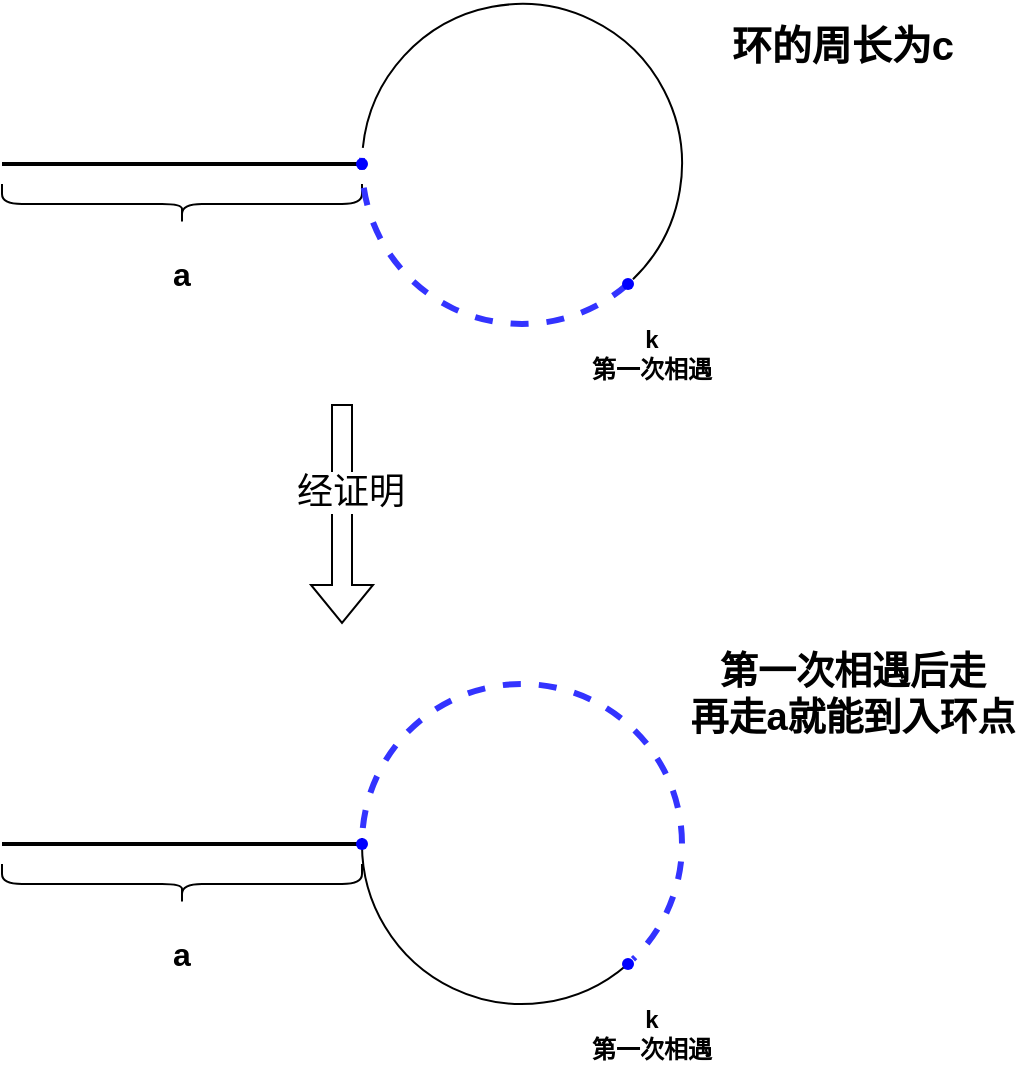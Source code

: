 <mxfile version="28.2.5">
  <diagram name="2025-09-25-leetcode142" id="wM9bkoCLA1ZFmSEGqgz8">
    <mxGraphModel dx="921" dy="648" grid="1" gridSize="10" guides="1" tooltips="1" connect="1" arrows="1" fold="1" page="1" pageScale="1" pageWidth="827" pageHeight="1169" math="0" shadow="0">
      <root>
        <mxCell id="0" />
        <mxCell id="1" parent="0" />
        <mxCell id="cbJ7Jyv4pSiHciOKe6jz-2" value="" style="endArrow=none;html=1;rounded=0;strokeWidth=2;" parent="1" edge="1" source="ODd9p4FdOgnoxXr5NpWe-12">
          <mxGeometry width="50" height="50" relative="1" as="geometry">
            <mxPoint x="180" y="280" as="sourcePoint" />
            <mxPoint x="360" y="280" as="targetPoint" />
          </mxGeometry>
        </mxCell>
        <mxCell id="cbJ7Jyv4pSiHciOKe6jz-3" value="" style="shape=curlyBracket;whiteSpace=wrap;html=1;rounded=1;flipH=1;labelPosition=right;verticalLabelPosition=middle;align=left;verticalAlign=middle;rotation=90;strokeWidth=1;" parent="1" vertex="1">
          <mxGeometry x="260" y="210" width="20" height="180" as="geometry" />
        </mxCell>
        <mxCell id="cbJ7Jyv4pSiHciOKe6jz-4" value="a" style="text;html=1;align=center;verticalAlign=middle;whiteSpace=wrap;rounded=0;fontStyle=1;fontSize=16;" parent="1" vertex="1">
          <mxGeometry x="240" y="320" width="60" height="30" as="geometry" />
        </mxCell>
        <mxCell id="cbJ7Jyv4pSiHciOKe6jz-8" value="" style="verticalLabelPosition=bottom;verticalAlign=top;html=1;shape=mxgraph.basic.arc;startAngle=0.386;endAngle=0.756;dashed=1;strokeWidth=3;strokeColor=light-dark(#3333FF,#EDEDED);" parent="1" vertex="1">
          <mxGeometry x="360" y="200" width="160" height="160" as="geometry" />
        </mxCell>
        <mxCell id="cbJ7Jyv4pSiHciOKe6jz-11" value="" style="verticalLabelPosition=bottom;verticalAlign=top;html=1;shape=mxgraph.basic.arc;startAngle=0.766;endAngle=0.378;strokeWidth=1;" parent="1" vertex="1">
          <mxGeometry x="360" y="200" width="160" height="160" as="geometry" />
        </mxCell>
        <mxCell id="cbJ7Jyv4pSiHciOKe6jz-12" value="k&lt;br&gt;&lt;div&gt;第一次相遇&lt;/div&gt;" style="text;html=1;align=center;verticalAlign=middle;whiteSpace=wrap;rounded=0;fontStyle=1" parent="1" vertex="1">
          <mxGeometry x="470" y="360" width="70" height="30" as="geometry" />
        </mxCell>
        <mxCell id="cbJ7Jyv4pSiHciOKe6jz-13" value="" style="shape=waypoint;sketch=0;fillStyle=solid;size=6;pointerEvents=1;points=[];fillColor=none;resizable=0;rotatable=0;perimeter=centerPerimeter;snapToPoint=1;strokeColor=light-dark(#0000FF,#EDEDED);fontSize=15;" parent="1" vertex="1">
          <mxGeometry x="483" y="330" width="20" height="20" as="geometry" />
        </mxCell>
        <mxCell id="cbJ7Jyv4pSiHciOKe6jz-14" value="&lt;font&gt;环的周长为c&lt;/font&gt;" style="text;strokeColor=none;fillColor=none;html=1;fontSize=20;fontStyle=1;verticalAlign=middle;align=center;" parent="1" vertex="1">
          <mxGeometry x="550" y="200" width="100" height="40" as="geometry" />
        </mxCell>
        <mxCell id="ODd9p4FdOgnoxXr5NpWe-1" value="" style="endArrow=none;html=1;rounded=0;strokeWidth=2;" edge="1" parent="1">
          <mxGeometry width="50" height="50" relative="1" as="geometry">
            <mxPoint x="180" y="620" as="sourcePoint" />
            <mxPoint x="360" y="620" as="targetPoint" />
          </mxGeometry>
        </mxCell>
        <mxCell id="ODd9p4FdOgnoxXr5NpWe-2" value="" style="shape=curlyBracket;whiteSpace=wrap;html=1;rounded=1;flipH=1;labelPosition=right;verticalLabelPosition=middle;align=left;verticalAlign=middle;rotation=90;" vertex="1" parent="1">
          <mxGeometry x="260" y="550" width="20" height="180" as="geometry" />
        </mxCell>
        <mxCell id="ODd9p4FdOgnoxXr5NpWe-3" value="a" style="text;html=1;align=center;verticalAlign=middle;whiteSpace=wrap;rounded=0;fontStyle=1;fontSize=16;" vertex="1" parent="1">
          <mxGeometry x="240" y="660" width="60" height="30" as="geometry" />
        </mxCell>
        <mxCell id="ODd9p4FdOgnoxXr5NpWe-4" value="" style="verticalLabelPosition=bottom;verticalAlign=top;html=1;shape=mxgraph.basic.arc;startAngle=0.386;endAngle=0.756;strokeWidth=1;strokeColor=light-dark(#000000,#EDEDED);" vertex="1" parent="1">
          <mxGeometry x="360" y="540" width="160" height="160" as="geometry" />
        </mxCell>
        <mxCell id="ODd9p4FdOgnoxXr5NpWe-5" value="" style="verticalLabelPosition=bottom;verticalAlign=top;html=1;shape=mxgraph.basic.arc;startAngle=0.766;endAngle=0.378;strokeWidth=3;strokeColor=#3333FF;fillColor=#f5f5f5;fillStyle=hatch;fontColor=#333333;dashed=1;" vertex="1" parent="1">
          <mxGeometry x="360" y="540" width="160" height="160" as="geometry" />
        </mxCell>
        <mxCell id="ODd9p4FdOgnoxXr5NpWe-6" value="k&lt;br&gt;&lt;div&gt;第一次相遇&lt;/div&gt;" style="text;html=1;align=center;verticalAlign=middle;whiteSpace=wrap;rounded=0;fontStyle=1" vertex="1" parent="1">
          <mxGeometry x="470" y="700" width="70" height="30" as="geometry" />
        </mxCell>
        <mxCell id="ODd9p4FdOgnoxXr5NpWe-7" value="" style="shape=waypoint;sketch=0;fillStyle=solid;size=6;pointerEvents=1;points=[];fillColor=none;resizable=0;rotatable=0;perimeter=centerPerimeter;snapToPoint=1;strokeColor=light-dark(#0000FF,#EDEDED);fontSize=15;" vertex="1" parent="1">
          <mxGeometry x="483" y="670" width="20" height="20" as="geometry" />
        </mxCell>
        <mxCell id="ODd9p4FdOgnoxXr5NpWe-8" value="&lt;span&gt;第一次相遇后走&lt;br&gt;再走a就能到入环点&lt;/span&gt;" style="text;strokeColor=none;fillColor=none;html=1;fontSize=19;fontStyle=1;verticalAlign=middle;align=center;" vertex="1" parent="1">
          <mxGeometry x="550" y="520" width="110" height="50" as="geometry" />
        </mxCell>
        <mxCell id="ODd9p4FdOgnoxXr5NpWe-10" value="" style="shape=flexArrow;endArrow=classic;html=1;rounded=0;" edge="1" parent="1">
          <mxGeometry width="50" height="50" relative="1" as="geometry">
            <mxPoint x="350" y="400" as="sourcePoint" />
            <mxPoint x="350" y="510" as="targetPoint" />
          </mxGeometry>
        </mxCell>
        <mxCell id="ODd9p4FdOgnoxXr5NpWe-11" value="&lt;font style=&quot;font-size: 18px;&quot;&gt;经证明&lt;/font&gt;" style="edgeLabel;html=1;align=center;verticalAlign=middle;resizable=0;points=[];" vertex="1" connectable="0" parent="ODd9p4FdOgnoxXr5NpWe-10">
          <mxGeometry x="-0.2" y="4" relative="1" as="geometry">
            <mxPoint as="offset" />
          </mxGeometry>
        </mxCell>
        <mxCell id="ODd9p4FdOgnoxXr5NpWe-13" value="" style="endArrow=none;html=1;rounded=0;strokeWidth=2;" edge="1" parent="1" target="ODd9p4FdOgnoxXr5NpWe-12">
          <mxGeometry width="50" height="50" relative="1" as="geometry">
            <mxPoint x="180" y="280" as="sourcePoint" />
            <mxPoint x="360" y="280" as="targetPoint" />
          </mxGeometry>
        </mxCell>
        <mxCell id="ODd9p4FdOgnoxXr5NpWe-12" value="" style="shape=waypoint;sketch=0;fillStyle=solid;size=6;pointerEvents=1;points=[];fillColor=none;resizable=0;rotatable=0;perimeter=centerPerimeter;snapToPoint=1;strokeColor=light-dark(#0000FF,#EDEDED);fontSize=15;" vertex="1" parent="1">
          <mxGeometry x="350" y="270" width="20" height="20" as="geometry" />
        </mxCell>
        <mxCell id="ODd9p4FdOgnoxXr5NpWe-14" value="" style="shape=waypoint;sketch=0;fillStyle=solid;size=6;pointerEvents=1;points=[];fillColor=none;resizable=0;rotatable=0;perimeter=centerPerimeter;snapToPoint=1;strokeColor=light-dark(#0000FF,#EDEDED);fontSize=15;" vertex="1" parent="1">
          <mxGeometry x="350" y="610" width="20" height="20" as="geometry" />
        </mxCell>
      </root>
    </mxGraphModel>
  </diagram>
</mxfile>
